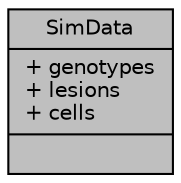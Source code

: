 digraph "SimData"
{
  edge [fontname="Helvetica",fontsize="10",labelfontname="Helvetica",labelfontsize="10"];
  node [fontname="Helvetica",fontsize="10",shape=record];
  Node1 [label="{SimData\n|+ genotypes\l+ lesions\l+ cells\l|}",height=0.2,width=0.4,color="black", fillcolor="grey75", style="filled", fontcolor="black"];
}
